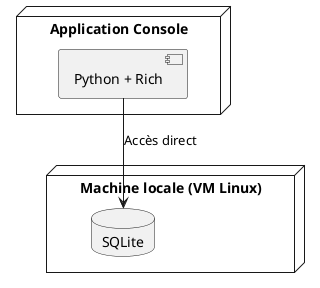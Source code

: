 @startuml Vue de déploiement
node "Application Console" {
  component "Python + Rich"
}

node "Machine locale (VM Linux)" {
  database "SQLite"
}

"Python + Rich" --> "SQLite" : Accès direct
@enduml
